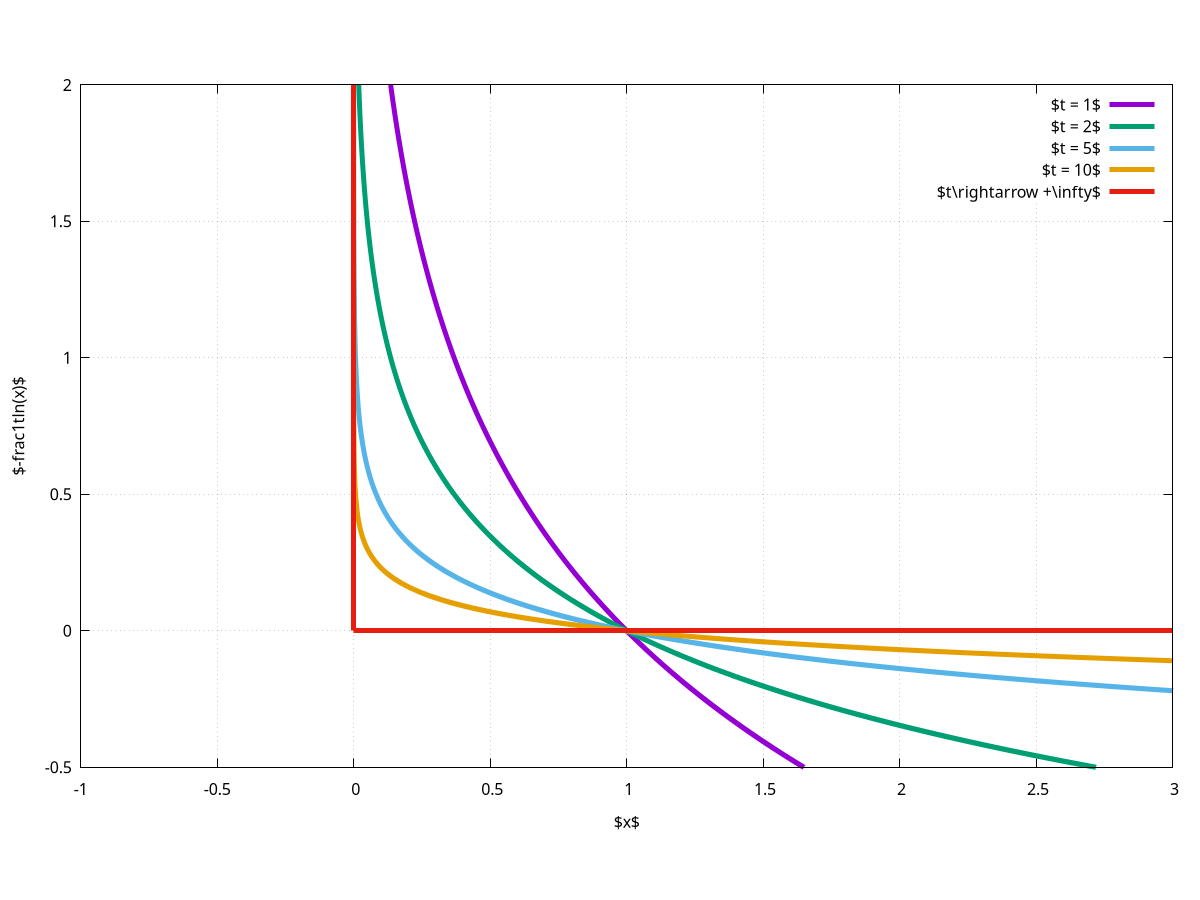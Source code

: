 set terminal epslatex size 6,4
set output "graphs/SDP_barrier.tex"

set size ratio -1
set grid
set key top right
set title ""
set xlabel "$x$"
set ylabel "$-\\frac{1}{t}\\ln(x)$"
set samples 100000

$tinfty << EOD
5 0
0 0
0 5
EOD

plot[-1:3][-0.5:2] -log(x) title "$t = 1$" linecolor 1 lw 5,\
                 -log(x)/2 title "$t = 2$" linecolor 2 lw 5,\
                 -log(x)/5 title "$t = 5$" linecolor 3 lw 5,\
                 -log(x)/10 title "$t = 10$" linecolor 4 lw 5,\
                 "$tinfty" title "$t\\rightarrow +\\infty$" with lines linecolor 7 lw 5
